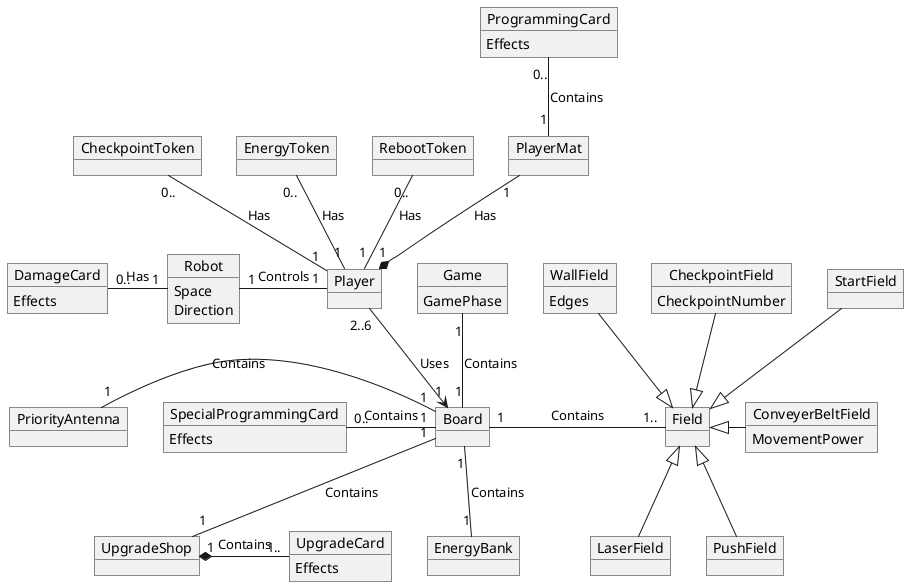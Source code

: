@startuml
'https://plantuml.com/sequence-diagram
Object Game{
GamePhase
}
Object Board
Object Field
Object LaserField
Object ConveyerBeltField{
MovementPower
}
Object WallField{
Edges
}
Object CheckpointField{
CheckpointNumber
}
Object StartField
Object PushField
Object Player
Object Robot {
Space
Direction
}
Object ProgrammingCard{
Effects
}
Object SpecialProgrammingCard{
Effects
}
Object DamageCard{
Effects
}
Object UpgradeCard{
Effects
}
Object CheckpointToken
Object EnergyToken
Object PriorityAntenna
Object RebootToken
Object UpgradeShop
Object PlayerMat
Object EnergyBank




Field"1.." --l "1"Board:Contains
PriorityAntenna"1"--r"1"Board:Contains
EnergyBank"1"--u"1"Board:Contains
UpgradeShop"1"--u"1"Board:Contains
SpecialProgrammingCard"0.."--r"1"Board:Contains

Robot"1"-r"1"Player:Controls
PlayerMat"1" --d* "1"Player:Has
EnergyToken"0.." --d "1"Player:Has
RebootToken"0.."--d"1"Player:Has
CheckpointToken"0.."--d"1"Player:Has
Game"1"--"1"Board:Contains


DamageCard"0.."--r"1"Robot:Has

ProgrammingCard"0.."--"1"PlayerMat:Contains



Player"2..6"--d>"1"Board:Uses

StartField--d|>Field
WallField--d|>Field
CheckpointField--d|>Field
LaserField--u|>Field
ConveyerBeltField--l|>Field
PushField--u|>Field

UpgradeCard"1.."-l*"1"UpgradeShop:Contains


@enduml
